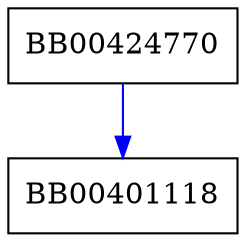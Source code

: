digraph kdf_cmp {
  node [shape="box"];
  graph [splines=ortho];
  BB00424770 -> BB00401118 [color="blue"];
}